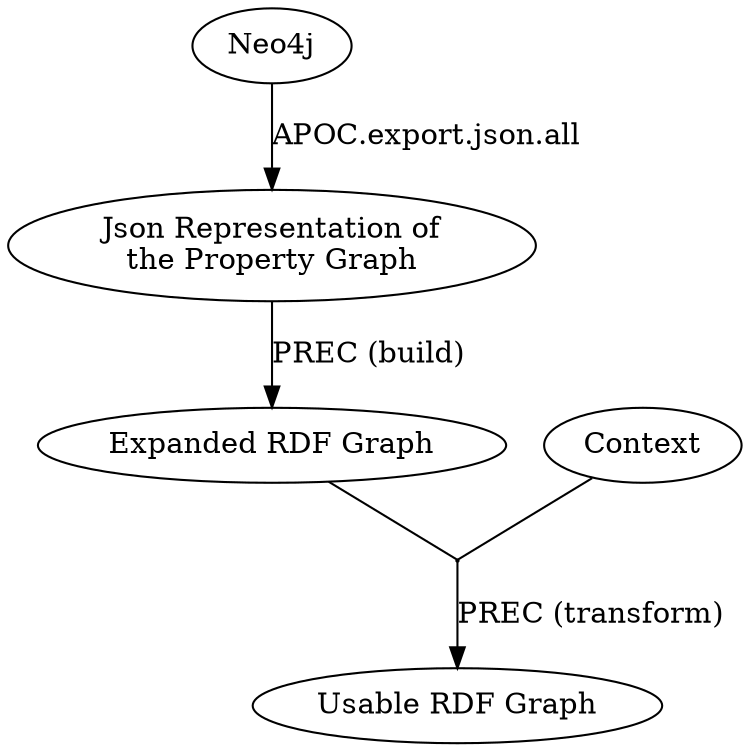 digraph G {
  Neo4j -> "Json Representation of\nthe Property Graph" [label="APOC.export.json.all"] ;
  
  "Json Representation of\nthe Property Graph" -> "Expanded RDF Graph" [label="PREC (build)"] ;
  
  "Context" -> "blanknode" [dir=none];
  "Expanded RDF Graph" -> "blanknode" [dir=none];
  "blanknode" -> "Usable RDF Graph" [label="PREC (transform)"] ;
  
  
  "blanknode" [shape=diamond,style=filled,label="",height=.0,width=.0] ;
}